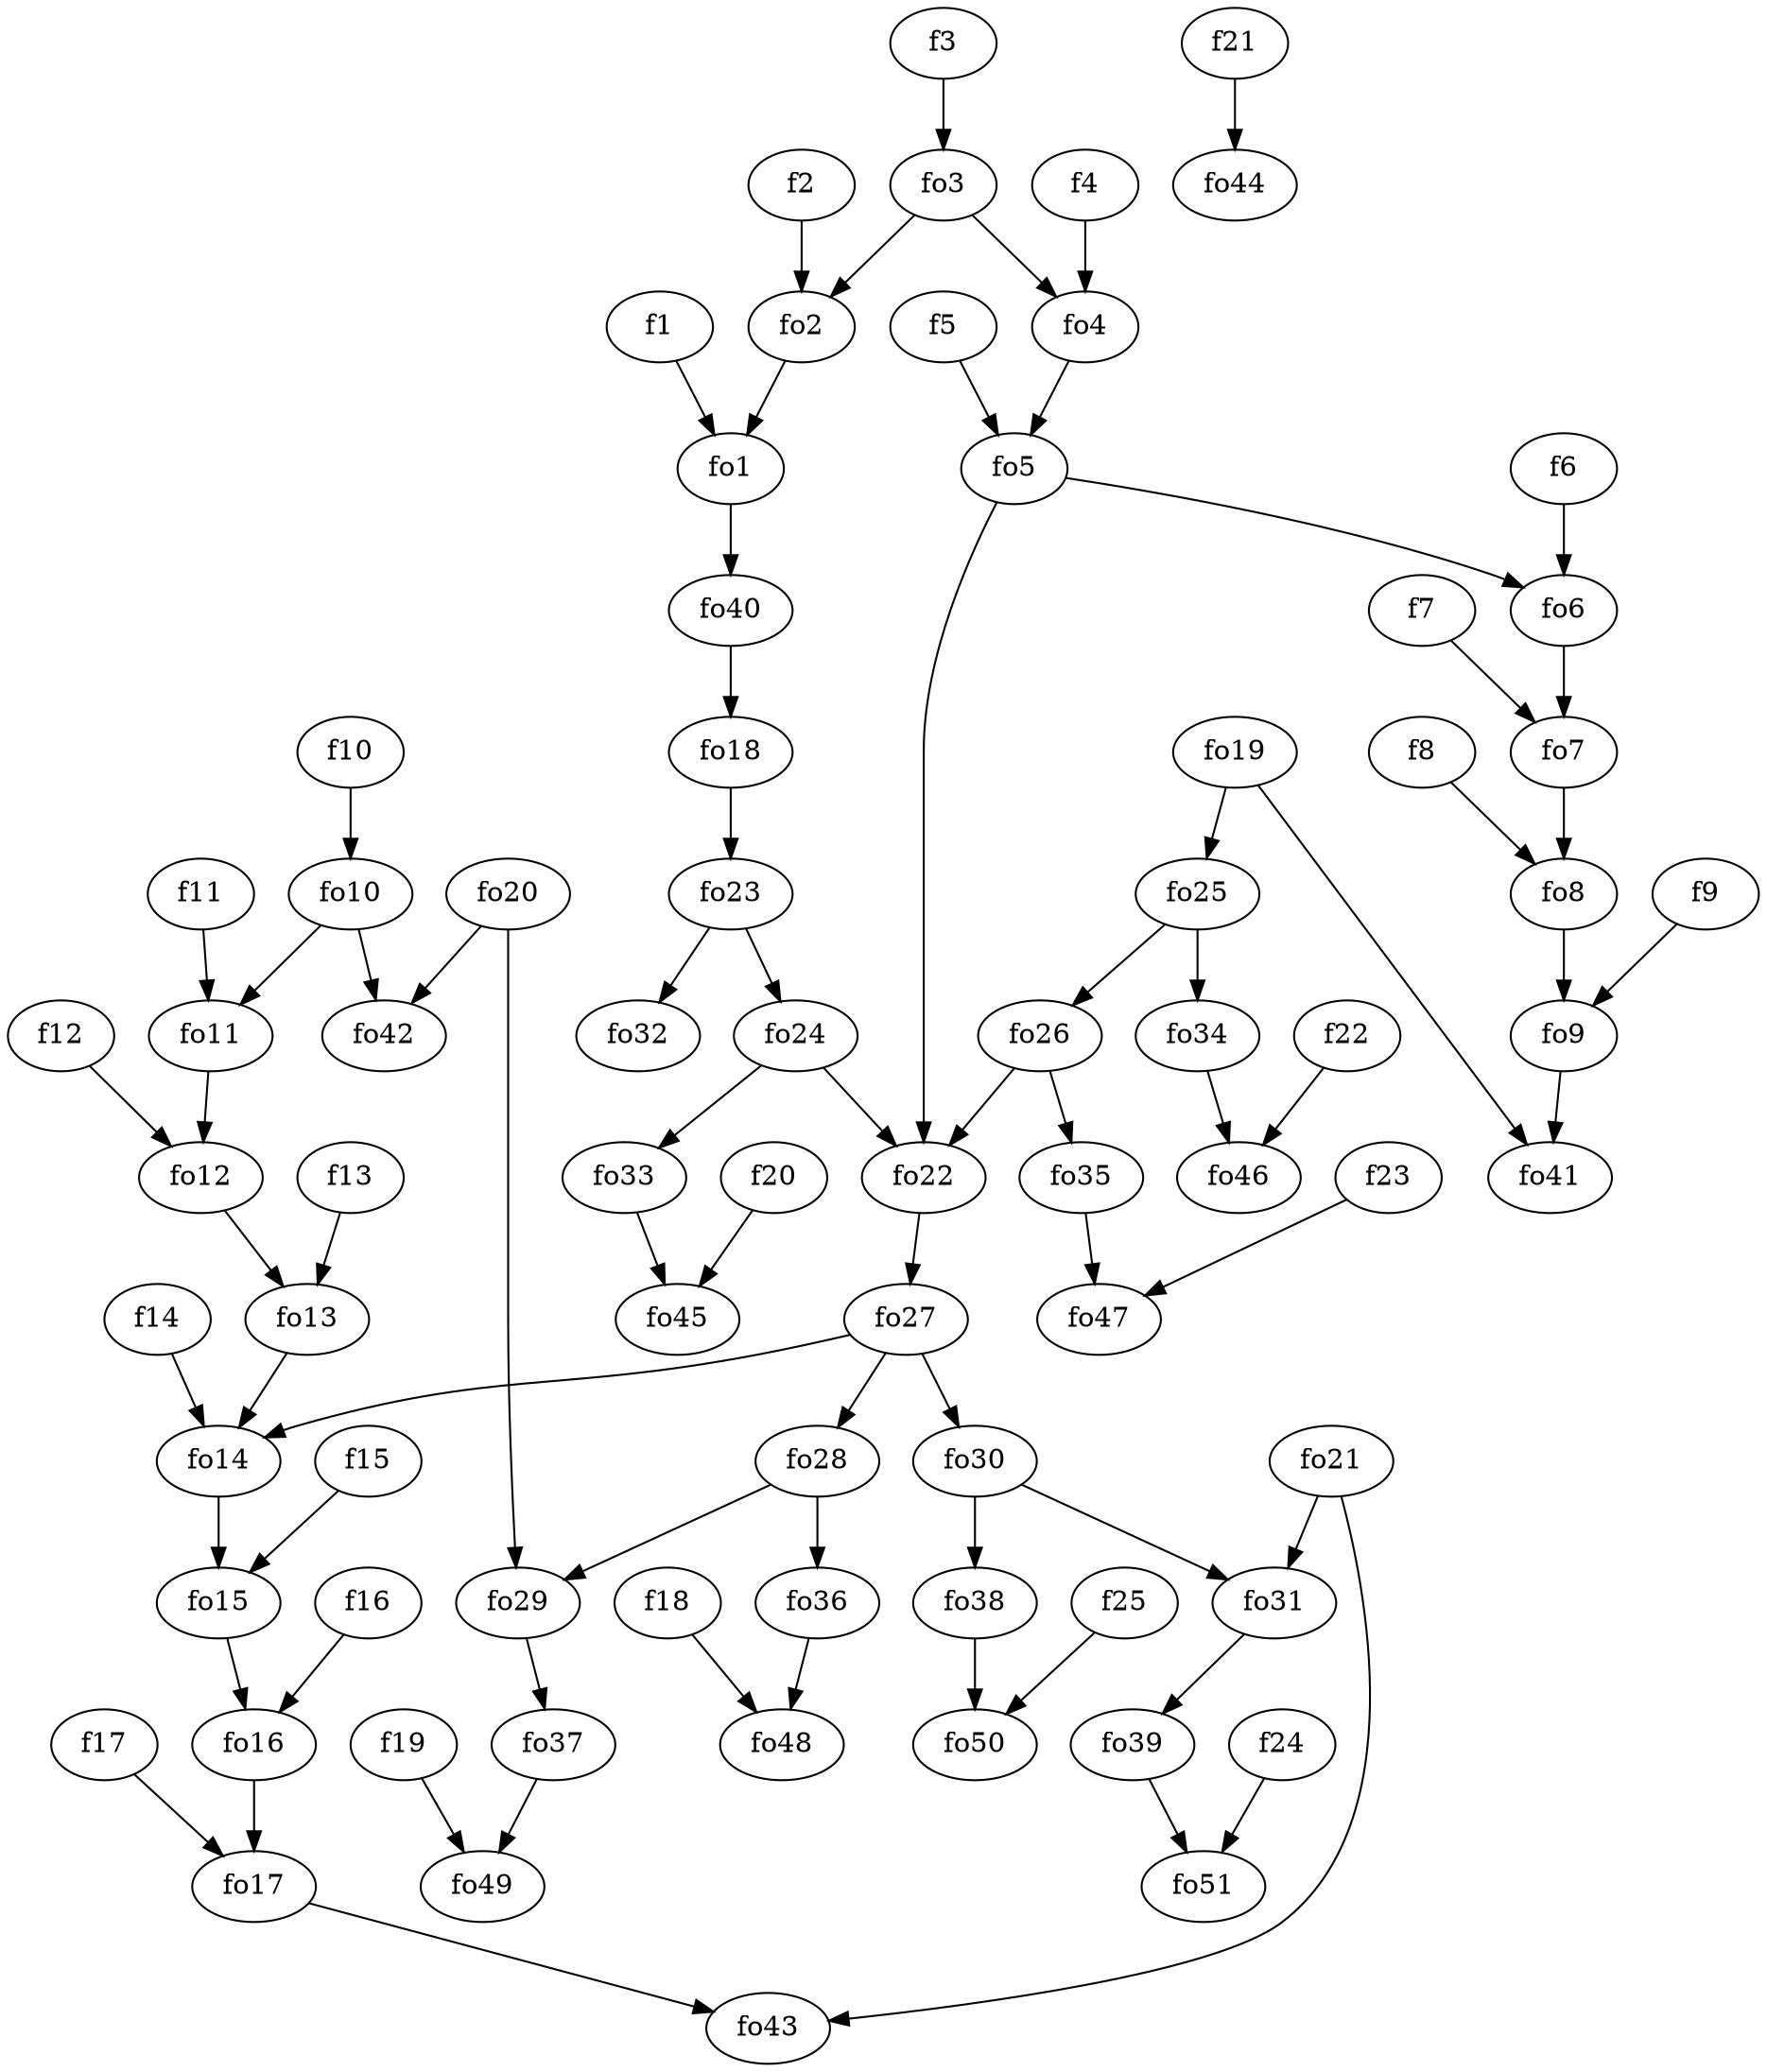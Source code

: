 strict digraph  {
f1;
f2;
f3;
f4;
f5;
f6;
f7;
f8;
f9;
f10;
f11;
f12;
f13;
f14;
f15;
f16;
f17;
f18;
f19;
f20;
f21;
f22;
f23;
f24;
f25;
fo1;
fo2;
fo3;
fo4;
fo5;
fo6;
fo7;
fo8;
fo9;
fo10;
fo11;
fo12;
fo13;
fo14;
fo15;
fo16;
fo17;
fo18;
fo19;
fo20;
fo21;
fo22;
fo23;
fo24;
fo25;
fo26;
fo27;
fo28;
fo29;
fo30;
fo31;
fo32;
fo33;
fo34;
fo35;
fo36;
fo37;
fo38;
fo39;
fo40;
fo41;
fo42;
fo43;
fo44;
fo45;
fo46;
fo47;
fo48;
fo49;
fo50;
fo51;
f1 -> fo1  [weight=2];
f2 -> fo2  [weight=2];
f3 -> fo3  [weight=2];
f4 -> fo4  [weight=2];
f5 -> fo5  [weight=2];
f6 -> fo6  [weight=2];
f7 -> fo7  [weight=2];
f8 -> fo8  [weight=2];
f9 -> fo9  [weight=2];
f10 -> fo10  [weight=2];
f11 -> fo11  [weight=2];
f12 -> fo12  [weight=2];
f13 -> fo13  [weight=2];
f14 -> fo14  [weight=2];
f15 -> fo15  [weight=2];
f16 -> fo16  [weight=2];
f17 -> fo17  [weight=2];
f18 -> fo48  [weight=2];
f19 -> fo49  [weight=2];
f20 -> fo45  [weight=2];
f21 -> fo44  [weight=2];
f22 -> fo46  [weight=2];
f23 -> fo47  [weight=2];
f24 -> fo51  [weight=2];
f25 -> fo50  [weight=2];
fo1 -> fo40  [weight=2];
fo2 -> fo1  [weight=2];
fo3 -> fo2  [weight=2];
fo3 -> fo4  [weight=2];
fo4 -> fo5  [weight=2];
fo5 -> fo6  [weight=2];
fo5 -> fo22  [weight=2];
fo6 -> fo7  [weight=2];
fo7 -> fo8  [weight=2];
fo8 -> fo9  [weight=2];
fo9 -> fo41  [weight=2];
fo10 -> fo11  [weight=2];
fo10 -> fo42  [weight=2];
fo11 -> fo12  [weight=2];
fo12 -> fo13  [weight=2];
fo13 -> fo14  [weight=2];
fo14 -> fo15  [weight=2];
fo15 -> fo16  [weight=2];
fo16 -> fo17  [weight=2];
fo17 -> fo43  [weight=2];
fo18 -> fo23  [weight=2];
fo19 -> fo41  [weight=2];
fo19 -> fo25  [weight=2];
fo20 -> fo42  [weight=2];
fo20 -> fo29  [weight=2];
fo21 -> fo43  [weight=2];
fo21 -> fo31  [weight=2];
fo22 -> fo27  [weight=2];
fo23 -> fo32  [weight=2];
fo23 -> fo24  [weight=2];
fo24 -> fo33  [weight=2];
fo24 -> fo22  [weight=2];
fo25 -> fo26  [weight=2];
fo25 -> fo34  [weight=2];
fo26 -> fo35  [weight=2];
fo26 -> fo22  [weight=2];
fo27 -> fo28  [weight=2];
fo27 -> fo30  [weight=2];
fo27 -> fo14  [weight=2];
fo28 -> fo29  [weight=2];
fo28 -> fo36  [weight=2];
fo29 -> fo37  [weight=2];
fo30 -> fo38  [weight=2];
fo30 -> fo31  [weight=2];
fo31 -> fo39  [weight=2];
fo33 -> fo45  [weight=2];
fo34 -> fo46  [weight=2];
fo35 -> fo47  [weight=2];
fo36 -> fo48  [weight=2];
fo37 -> fo49  [weight=2];
fo38 -> fo50  [weight=2];
fo39 -> fo51  [weight=2];
fo40 -> fo18  [weight=2];
}

